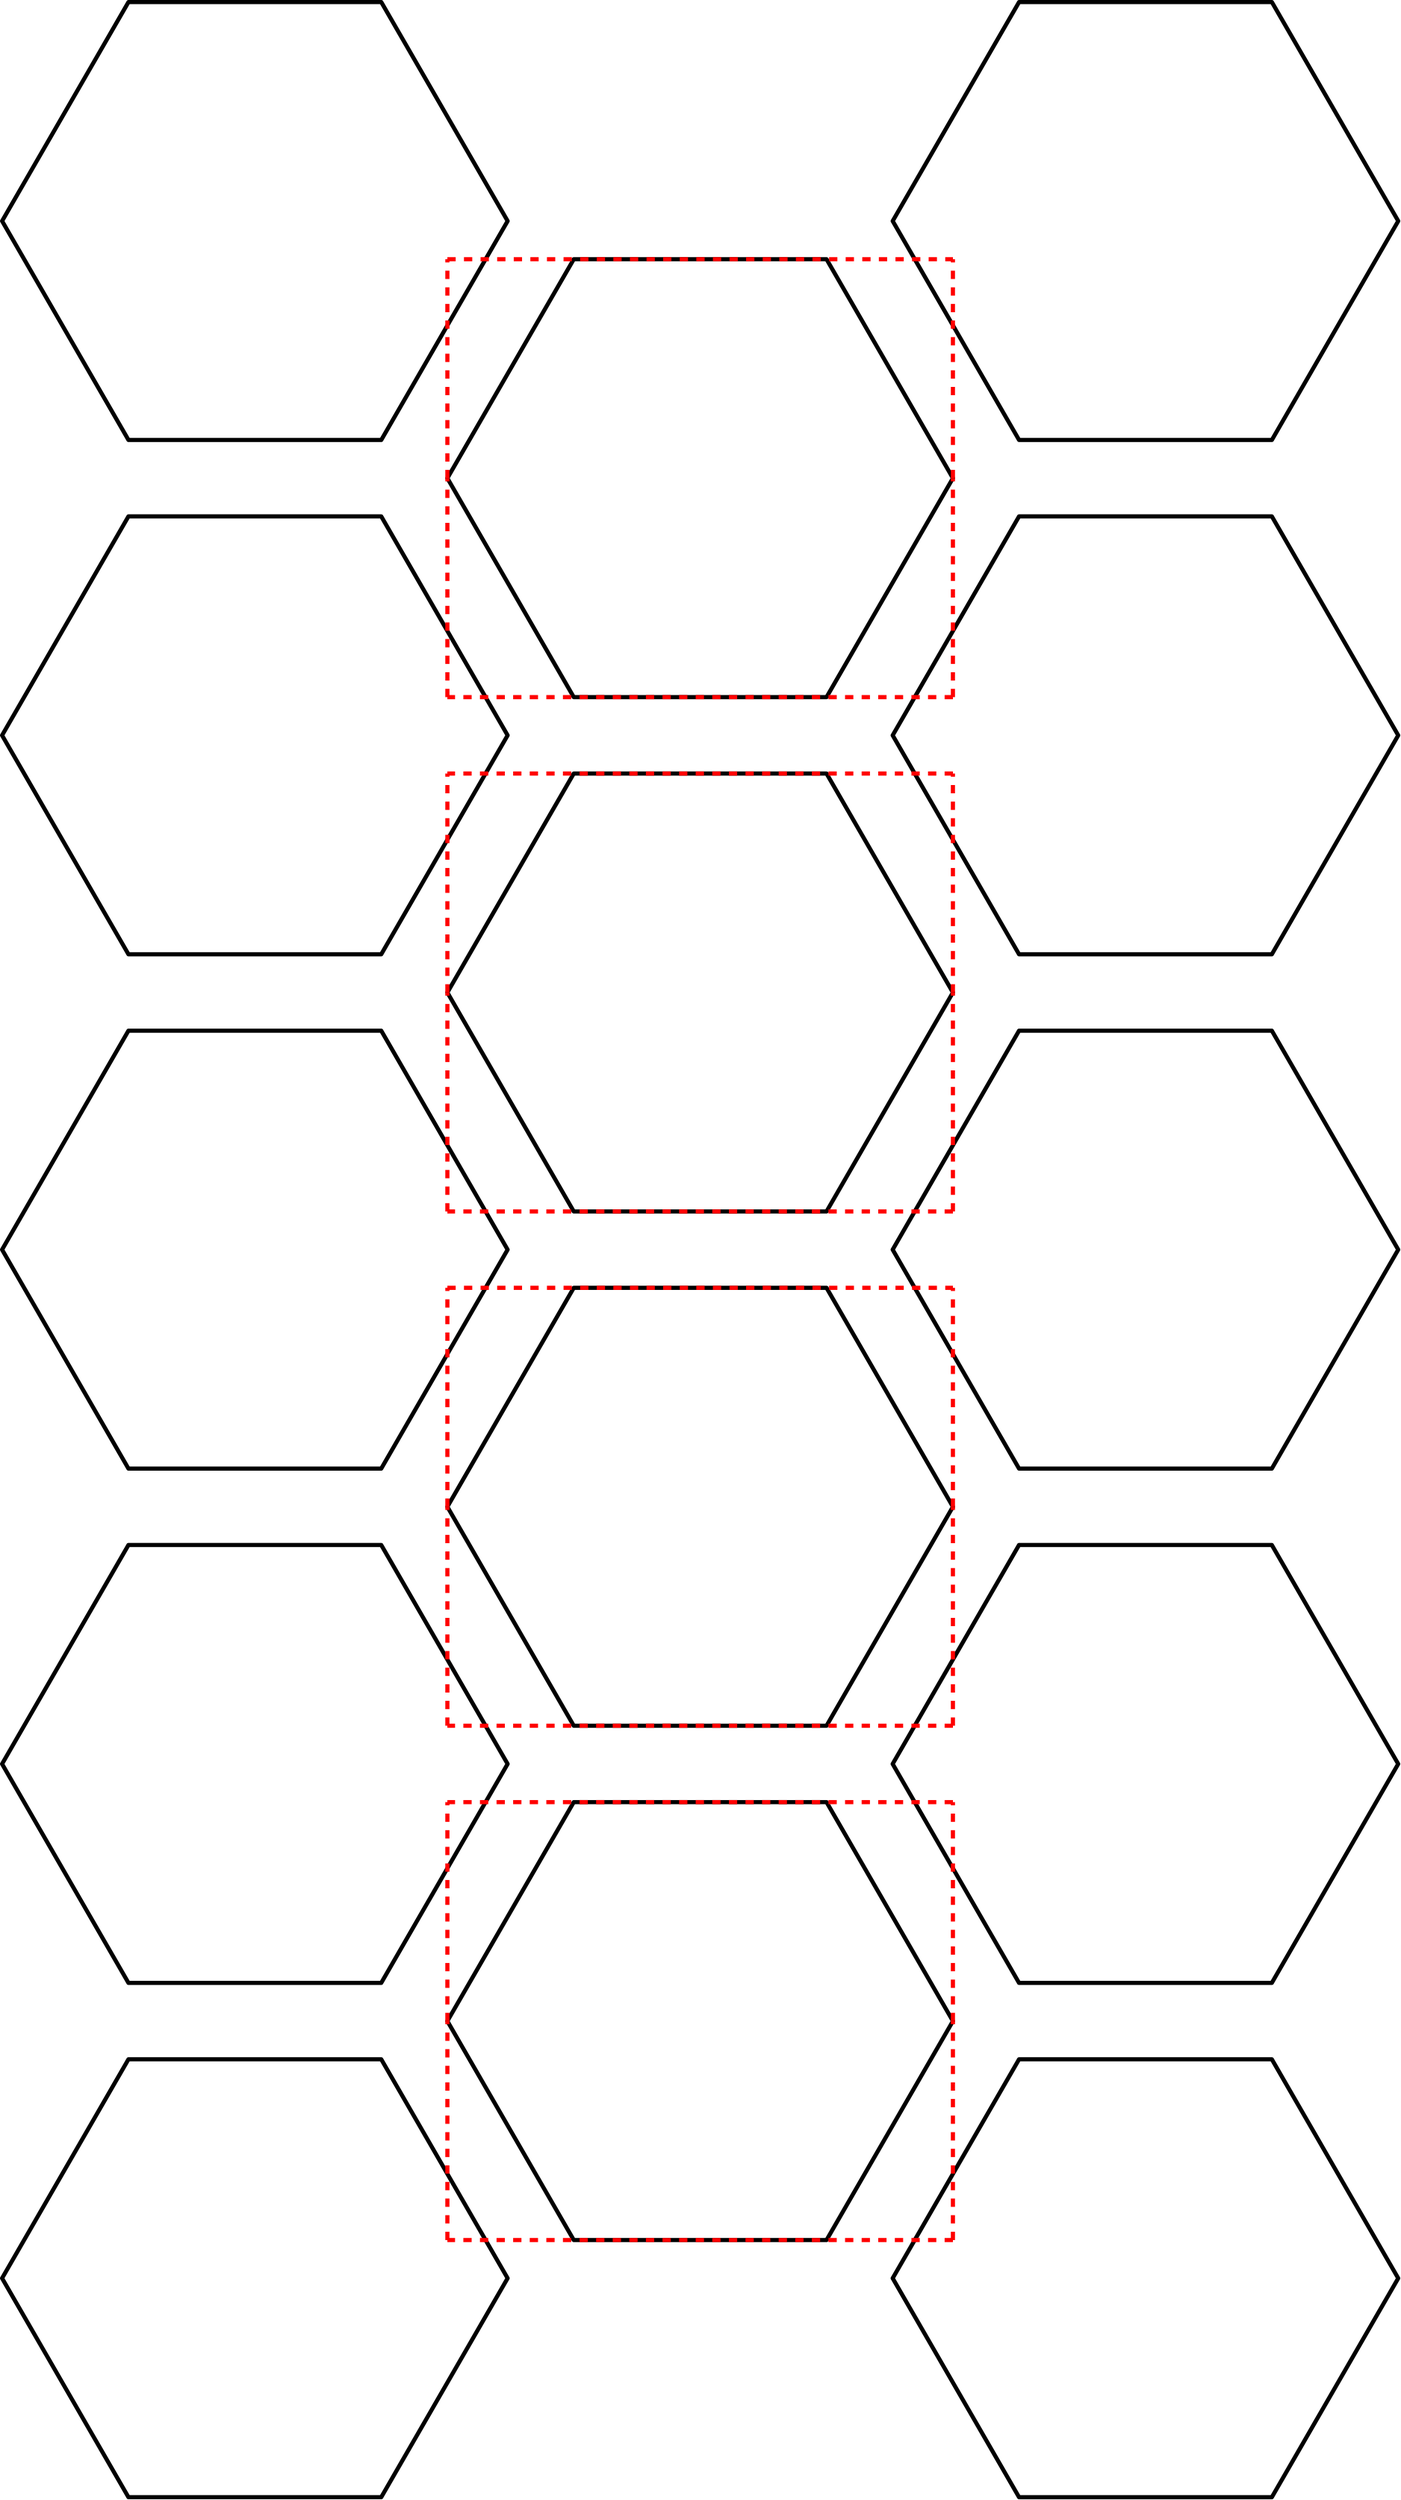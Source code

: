<?xml version="1.0"?>
<!DOCTYPE ipe SYSTEM "ipe.dtd">
<ipe version="70107" creator="Ipe 7.2.2">
<info created="D:20160507115434" modified="D:20160507120502"/>
<ipestyle name="basic">
<symbol name="arrow/arc(spx)">
<path stroke="sym-stroke" fill="sym-stroke" pen="sym-pen">
0 0 m
-1 0.333 l
-1 -0.333 l
h
</path>
</symbol>
<symbol name="arrow/farc(spx)">
<path stroke="sym-stroke" fill="white" pen="sym-pen">
0 0 m
-1 0.333 l
-1 -0.333 l
h
</path>
</symbol>
<symbol name="arrow/ptarc(spx)">
<path stroke="sym-stroke" fill="sym-stroke" pen="sym-pen">
0 0 m
-1 0.333 l
-0.8 0 l
-1 -0.333 l
h
</path>
</symbol>
<symbol name="arrow/fptarc(spx)">
<path stroke="sym-stroke" fill="white" pen="sym-pen">
0 0 m
-1 0.333 l
-0.8 0 l
-1 -0.333 l
h
</path>
</symbol>
<symbol name="mark/circle(sx)" transformations="translations">
<path fill="sym-stroke">
0.6 0 0 0.6 0 0 e
0.4 0 0 0.4 0 0 e
</path>
</symbol>
<symbol name="mark/disk(sx)" transformations="translations">
<path fill="sym-stroke">
0.6 0 0 0.6 0 0 e
</path>
</symbol>
<symbol name="mark/fdisk(sfx)" transformations="translations">
<group>
<path fill="sym-fill">
0.5 0 0 0.5 0 0 e
</path>
<path fill="sym-stroke" fillrule="eofill">
0.6 0 0 0.6 0 0 e
0.4 0 0 0.4 0 0 e
</path>
</group>
</symbol>
<symbol name="mark/box(sx)" transformations="translations">
<path fill="sym-stroke" fillrule="eofill">
-0.6 -0.6 m
0.6 -0.6 l
0.6 0.6 l
-0.6 0.6 l
h
-0.4 -0.4 m
0.4 -0.4 l
0.4 0.4 l
-0.4 0.4 l
h
</path>
</symbol>
<symbol name="mark/square(sx)" transformations="translations">
<path fill="sym-stroke">
-0.6 -0.6 m
0.6 -0.6 l
0.6 0.6 l
-0.6 0.6 l
h
</path>
</symbol>
<symbol name="mark/fsquare(sfx)" transformations="translations">
<group>
<path fill="sym-fill">
-0.5 -0.5 m
0.5 -0.5 l
0.5 0.5 l
-0.5 0.5 l
h
</path>
<path fill="sym-stroke" fillrule="eofill">
-0.6 -0.6 m
0.6 -0.6 l
0.6 0.6 l
-0.6 0.6 l
h
-0.4 -0.4 m
0.4 -0.4 l
0.4 0.4 l
-0.4 0.4 l
h
</path>
</group>
</symbol>
<symbol name="mark/cross(sx)" transformations="translations">
<group>
<path fill="sym-stroke">
-0.43 -0.57 m
0.57 0.43 l
0.43 0.57 l
-0.57 -0.43 l
h
</path>
<path fill="sym-stroke">
-0.43 0.57 m
0.57 -0.43 l
0.43 -0.57 l
-0.57 0.43 l
h
</path>
</group>
</symbol>
<symbol name="arrow/fnormal(spx)">
<path stroke="sym-stroke" fill="white" pen="sym-pen">
0 0 m
-1 0.333 l
-1 -0.333 l
h
</path>
</symbol>
<symbol name="arrow/pointed(spx)">
<path stroke="sym-stroke" fill="sym-stroke" pen="sym-pen">
0 0 m
-1 0.333 l
-0.8 0 l
-1 -0.333 l
h
</path>
</symbol>
<symbol name="arrow/fpointed(spx)">
<path stroke="sym-stroke" fill="white" pen="sym-pen">
0 0 m
-1 0.333 l
-0.8 0 l
-1 -0.333 l
h
</path>
</symbol>
<symbol name="arrow/linear(spx)">
<path stroke="sym-stroke" pen="sym-pen">
-1 0.333 m
0 0 l
-1 -0.333 l
</path>
</symbol>
<symbol name="arrow/fdouble(spx)">
<path stroke="sym-stroke" fill="white" pen="sym-pen">
0 0 m
-1 0.333 l
-1 -0.333 l
h
-1 0 m
-2 0.333 l
-2 -0.333 l
h
</path>
</symbol>
<symbol name="arrow/double(spx)">
<path stroke="sym-stroke" fill="sym-stroke" pen="sym-pen">
0 0 m
-1 0.333 l
-1 -0.333 l
h
-1 0 m
-2 0.333 l
-2 -0.333 l
h
</path>
</symbol>
<pen name="heavier" value="0.8"/>
<pen name="fat" value="1.2"/>
<pen name="ultrafat" value="2"/>
<symbolsize name="large" value="5"/>
<symbolsize name="small" value="2"/>
<symbolsize name="tiny" value="1.1"/>
<arrowsize name="large" value="10"/>
<arrowsize name="small" value="5"/>
<arrowsize name="tiny" value="3"/>
<color name="red" value="1 0 0"/>
<color name="green" value="0 1 0"/>
<color name="blue" value="0 0 1"/>
<color name="yellow" value="1 1 0"/>
<color name="orange" value="1 0.647 0"/>
<color name="gold" value="1 0.843 0"/>
<color name="purple" value="0.627 0.125 0.941"/>
<color name="gray" value="0.745"/>
<color name="brown" value="0.647 0.165 0.165"/>
<color name="navy" value="0 0 0.502"/>
<color name="pink" value="1 0.753 0.796"/>
<color name="seagreen" value="0.18 0.545 0.341"/>
<color name="turquoise" value="0.251 0.878 0.816"/>
<color name="violet" value="0.933 0.51 0.933"/>
<color name="darkblue" value="0 0 0.545"/>
<color name="darkcyan" value="0 0.545 0.545"/>
<color name="darkgray" value="0.663"/>
<color name="darkgreen" value="0 0.392 0"/>
<color name="darkmagenta" value="0.545 0 0.545"/>
<color name="darkorange" value="1 0.549 0"/>
<color name="darkred" value="0.545 0 0"/>
<color name="lightblue" value="0.678 0.847 0.902"/>
<color name="lightcyan" value="0.878 1 1"/>
<color name="lightgray" value="0.827"/>
<color name="lightgreen" value="0.565 0.933 0.565"/>
<color name="lightyellow" value="1 1 0.878"/>
<dashstyle name="dashed" value="[4] 0"/>
<dashstyle name="dotted" value="[1 3] 0"/>
<dashstyle name="dash dotted" value="[4 2 1 2] 0"/>
<dashstyle name="dash dot dotted" value="[4 2 1 2 1 2] 0"/>
<textsize name="large" value="\large"/>
<textsize name="Large" value="\Large"/>
<textsize name="LARGE" value="\LARGE"/>
<textsize name="huge" value="\huge"/>
<textsize name="Huge" value="\Huge"/>
<textsize name="small" value="\small"/>
<textsize name="footnote" value="\footnotesize"/>
<textsize name="tiny" value="\tiny"/>
<textstyle name="center" begin="\begin{center}" end="\end{center}"/>
<textstyle name="itemize" begin="\begin{itemize}" end="\end{itemize}"/>
<textstyle name="item" begin="\begin{itemize}\item{}" end="\end{itemize}"/>
<gridsize name="4 pts" value="4"/>
<gridsize name="8 pts (~3 mm)" value="8"/>
<gridsize name="16 pts (~6 mm)" value="16"/>
<gridsize name="32 pts (~12 mm)" value="32"/>
<gridsize name="10 pts (~3.5 mm)" value="10"/>
<gridsize name="20 pts (~7 mm)" value="20"/>
<gridsize name="14 pts (~5 mm)" value="14"/>
<gridsize name="28 pts (~10 mm)" value="28"/>
<gridsize name="56 pts (~20 mm)" value="56"/>
<anglesize name="90 deg" value="90"/>
<anglesize name="60 deg" value="60"/>
<anglesize name="45 deg" value="45"/>
<anglesize name="30 deg" value="30"/>
<anglesize name="22.5 deg" value="22.5"/>
<opacity name="10%" value="0.1"/>
<opacity name="30%" value="0.3"/>
<opacity name="50%" value="0.5"/>
<opacity name="75%" value="0.75"/>
<tiling name="falling" angle="-60" step="4" width="1"/>
<tiling name="rising" angle="30" step="4" width="1"/>
</ipestyle>
<ipestyle name="bigpaper">
<layout paper="10000 6000" origin="0 0" frame="10000 6000"/>
<titlestyle pos="10 10" size="LARGE" color="title"  valign="baseline"/>
</ipestyle>
<page>
<layer name="alpha"/>
<view layers="alpha" active="alpha"/>
<path layer="alpha" matrix="1 0 0 1 752.38 -479.515" stroke="black" pen="ultrafat">
4921.85 3008 m
4860.93 3113.53 l
4739.07 3113.53 l
4678.15 3008 l
4739.07 2902.47 l
4860.93 2902.47 l
h
</path>
<path matrix="1 0 0 1 537.72 -355.57" stroke="black" pen="ultrafat">
4921.85 3008 m
4860.93 3113.53 l
4739.07 3113.53 l
4678.15 3008 l
4739.07 2902.47 l
4860.93 2902.47 l
h
</path>
<path matrix="1 0 0 1 323.06 -479.51" stroke="black" pen="ultrafat">
4921.85 3008 m
4860.93 3113.53 l
4739.07 3113.53 l
4678.15 3008 l
4739.07 2902.47 l
4860.93 2902.47 l
h
</path>
<path matrix="1 0 0 1 752.37 -231.635" stroke="black" pen="ultrafat">
4921.85 3008 m
4860.93 3113.53 l
4739.07 3113.53 l
4678.15 3008 l
4739.07 2902.47 l
4860.93 2902.47 l
h
</path>
<path matrix="1 0 0 1 323.06 -231.635" stroke="black" pen="ultrafat">
4921.85 3008 m
4860.93 3113.53 l
4739.07 3113.53 l
4678.15 3008 l
4739.07 2902.47 l
4860.93 2902.47 l
h
</path>
<path matrix="1 0 0 1 752.38 16.24" stroke="black" pen="ultrafat">
4921.85 3008 m
4860.93 3113.53 l
4739.07 3113.53 l
4678.15 3008 l
4739.07 2902.47 l
4860.93 2902.47 l
h
</path>
<path matrix="1 0 0 1 537.72 140.18" stroke="black" pen="ultrafat">
4921.85 3008 m
4860.93 3113.53 l
4739.07 3113.53 l
4678.15 3008 l
4739.07 2902.47 l
4860.93 2902.47 l
h
</path>
<path matrix="1 0 0 1 752.38 264.12" stroke="black" pen="ultrafat">
4921.85 3008 m
4860.93 3113.53 l
4739.07 3113.53 l
4678.15 3008 l
4739.07 2902.47 l
4860.93 2902.47 l
h
</path>
<path matrix="1 0 0 1 537.72 388.06" stroke="black" pen="ultrafat">
4921.85 3008 m
4860.93 3113.53 l
4739.07 3113.53 l
4678.15 3008 l
4739.07 2902.47 l
4860.93 2902.47 l
h
</path>
<path matrix="1 0 0 1 537.72 -107.69" stroke="black" pen="ultrafat">
4921.85 3008 m
4860.93 3113.53 l
4739.07 3113.53 l
4678.15 3008 l
4739.07 2902.47 l
4860.93 2902.47 l
h
</path>
<path matrix="1 0 0 1 323.06 16.24" stroke="black" pen="ultrafat">
4921.85 3008 m
4860.93 3113.53 l
4739.07 3113.53 l
4678.15 3008 l
4739.07 2902.47 l
4860.93 2902.47 l
h
</path>
<path matrix="1 0 0 1 323.06 264.12" stroke="black" pen="ultrafat">
4921.85 3008 m
4860.93 3113.53 l
4739.07 3113.53 l
4678.15 3008 l
4739.07 2902.47 l
4860.93 2902.47 l
h
</path>
<path matrix="1 0 0 1 752.39 512" stroke="black" pen="ultrafat">
4921.85 3008 m
4860.93 3113.53 l
4739.07 3113.53 l
4678.15 3008 l
4739.07 2902.47 l
4860.93 2902.47 l
h
</path>
<path matrix="1 0 0 1 323.07 512" stroke="black" pen="ultrafat">
4921.85 3008 m
4860.93 3113.53 l
4739.07 3113.53 l
4678.15 3008 l
4739.07 2902.47 l
4860.93 2902.47 l
h
</path>
<path stroke="red" dash="dashed" pen="ultrafat">
5459.57 3396.06 m
5459.57 3501.59 l
</path>
<path matrix="1 0 0 1 0 -105.53" stroke="red" dash="dashed" pen="ultrafat">
5459.57 3396.06 m
5459.57 3501.59 l
</path>
<path matrix="1 0 0 1 0 -353.41" stroke="red" dash="dashed" pen="ultrafat">
5459.57 3396.06 m
5459.57 3501.59 l
</path>
<path matrix="1 0 0 1 0 -601.28" stroke="red" dash="dashed" pen="ultrafat">
5459.57 3396.06 m
5459.57 3501.59 l
</path>
<path matrix="1 0 0 1 0 -849.16" stroke="red" dash="dashed" pen="ultrafat">
5459.57 3396.06 m
5459.57 3501.59 l
</path>
<path matrix="1 0 0 1 -243.7 -105.53" stroke="red" dash="dashed" pen="ultrafat">
5459.57 3396.06 m
5459.57 3501.59 l
</path>
<path matrix="1 0 0 1 -243.7 -353.41" stroke="red" dash="dashed" pen="ultrafat">
5459.57 3396.06 m
5459.57 3501.59 l
</path>
<path matrix="1 0 0 1 -243.7 -601.28" stroke="red" dash="dashed" pen="ultrafat">
5459.57 3396.06 m
5459.57 3501.59 l
</path>
<path matrix="1 0 0 1 -243.7 -849.16" stroke="red" dash="dashed" pen="ultrafat">
5459.57 3396.06 m
5459.57 3501.59 l
</path>
<path matrix="1 0 0 1 -243.7 -743.63" stroke="red" dash="dashed" pen="ultrafat">
5459.57 3396.06 m
5459.57 3501.59 l
</path>
<path matrix="1 0 0 1 -243.7 -495.75" stroke="red" dash="dashed" pen="ultrafat">
5459.57 3396.06 m
5459.57 3501.59 l
</path>
<path matrix="1 0 0 1 -243.7 -247.88" stroke="red" dash="dashed" pen="ultrafat">
5459.57 3396.06 m
5459.57 3501.59 l
</path>
<path matrix="1 0 0 1 -243.7 -0" stroke="red" dash="dashed" pen="ultrafat">
5459.57 3396.06 m
5459.57 3501.59 l
</path>
<path matrix="1 0 0 1 0 -247.88" stroke="red" dash="dashed" pen="ultrafat">
5459.57 3396.06 m
5459.57 3501.59 l
</path>
<path matrix="1 0 0 1 0 -495.75" stroke="red" dash="dashed" pen="ultrafat">
5459.57 3396.06 m
5459.57 3501.59 l
</path>
<path matrix="1 0 0 1 0 -743.63" stroke="red" dash="dashed" pen="ultrafat">
5459.57 3396.06 m
5459.57 3501.59 l
</path>
<path stroke="red" dash="dashed" pen="ultrafat">
5215.87 3501.59 m
5459.57 3501.59 l
</path>
<path stroke="red" dash="dashed" pen="ultrafat">
5459.57 3290.53 m
5215.87 3290.53 l
</path>
<path stroke="red" dash="dashed" pen="ultrafat">
5459.57 3253.71 m
5215.87 3253.71 l
</path>
<path stroke="red" dash="dashed" pen="ultrafat">
5459.57 3042.65 m
5215.87 3042.65 l
</path>
<path stroke="red" dash="dashed" pen="ultrafat">
5459.57 2794.78 m
5215.87 2794.78 l
</path>
<path stroke="red" dash="dashed" pen="ultrafat">
5459.57 2757.96 m
5215.87 2757.96 l
</path>
<path stroke="red" dash="dashed" pen="ultrafat">
5459.57 2546.9 m
5215.87 2546.9 l
</path>
<path matrix="1 0 0 1 0 -495.75" stroke="red" dash="dashed" pen="ultrafat">
5215.87 3501.59 m
5459.57 3501.59 l
</path>
</page>
</ipe>

